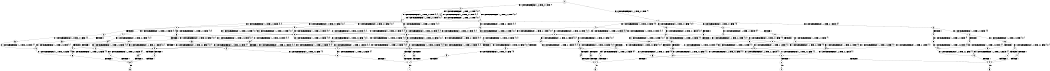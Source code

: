 digraph BCG {
size = "7, 10.5";
center = TRUE;
node [shape = circle];
0 [peripheries = 2];
0 -> 1 [label = "EX !0 !ATOMIC_EXCH_BRANCH (1, +1, TRUE, +0, 1, TRUE) !{}"];
0 -> 2 [label = "EX !1 !ATOMIC_EXCH_BRANCH (1, +0, TRUE, +0, 1, TRUE) !{}"];
1 -> 3 [label = "EX !0 !ATOMIC_EXCH_BRANCH (1, +1, TRUE, +0, 1, FALSE) !{0}"];
1 -> 4 [label = "EX !1 !ATOMIC_EXCH_BRANCH (1, +0, TRUE, +0, 1, FALSE) !{0}"];
1 -> 5 [label = "EX !0 !ATOMIC_EXCH_BRANCH (1, +1, TRUE, +0, 1, FALSE) !{0}"];
2 -> 6 [label = "EX !1 !ATOMIC_EXCH_BRANCH (1, +0, TRUE, +0, 1, TRUE) !{0, 1}"];
2 -> 7 [label = "EX !0 !ATOMIC_EXCH_BRANCH (1, +1, TRUE, +0, 1, TRUE) !{0, 1}"];
2 -> 8 [label = "EX !0 !ATOMIC_EXCH_BRANCH (1, +1, TRUE, +0, 1, TRUE) !{0, 1}"];
3 -> 9 [label = "EX !1 !ATOMIC_EXCH_BRANCH (1, +0, TRUE, +0, 1, FALSE) !{0}"];
3 -> 10 [label = "TERMINATE !0"];
4 -> 11 [label = "EX !0 !ATOMIC_EXCH_BRANCH (1, +1, TRUE, +0, 1, TRUE) !{0, 1}"];
4 -> 11 [label = "EX !1 !ATOMIC_EXCH_BRANCH (1, +1, TRUE, +0, 2, TRUE) !{0, 1}"];
4 -> 12 [label = "EX !0 !ATOMIC_EXCH_BRANCH (1, +1, TRUE, +0, 1, TRUE) !{0, 1}"];
5 -> 13 [label = "EX !1 !ATOMIC_EXCH_BRANCH (1, +0, TRUE, +0, 1, FALSE) !{0}"];
5 -> 14 [label = "TERMINATE !0"];
6 -> 6 [label = "EX !1 !ATOMIC_EXCH_BRANCH (1, +0, TRUE, +0, 1, TRUE) !{0, 1}"];
6 -> 7 [label = "EX !0 !ATOMIC_EXCH_BRANCH (1, +1, TRUE, +0, 1, TRUE) !{0, 1}"];
6 -> 8 [label = "EX !0 !ATOMIC_EXCH_BRANCH (1, +1, TRUE, +0, 1, TRUE) !{0, 1}"];
7 -> 15 [label = "EX !0 !ATOMIC_EXCH_BRANCH (1, +1, TRUE, +0, 1, FALSE) !{0, 1}"];
7 -> 16 [label = "EX !1 !ATOMIC_EXCH_BRANCH (1, +0, TRUE, +0, 1, FALSE) !{0, 1}"];
7 -> 17 [label = "EX !0 !ATOMIC_EXCH_BRANCH (1, +1, TRUE, +0, 1, FALSE) !{0, 1}"];
8 -> 18 [label = "EX !1 !ATOMIC_EXCH_BRANCH (1, +0, TRUE, +0, 1, FALSE) !{0, 1}"];
8 -> 17 [label = "EX !0 !ATOMIC_EXCH_BRANCH (1, +1, TRUE, +0, 1, FALSE) !{0, 1}"];
8 -> 19 [label = "EX !1 !ATOMIC_EXCH_BRANCH (1, +0, TRUE, +0, 1, FALSE) !{0, 1}"];
9 -> 20 [label = "EX !1 !ATOMIC_EXCH_BRANCH (1, +1, TRUE, +0, 2, TRUE) !{0, 1}"];
9 -> 21 [label = "TERMINATE !0"];
10 -> 22 [label = "EX !1 !ATOMIC_EXCH_BRANCH (1, +0, TRUE, +0, 1, FALSE) !{}"];
11 -> 23 [label = "EX !0 !ATOMIC_EXCH_BRANCH (1, +1, TRUE, +0, 1, FALSE) !{0, 1}"];
11 -> 24 [label = "EX !1 !ATOMIC_EXCH_BRANCH (1, +1, TRUE, +0, 2, FALSE) !{0, 1}"];
11 -> 25 [label = "EX !0 !ATOMIC_EXCH_BRANCH (1, +1, TRUE, +0, 1, FALSE) !{0, 1}"];
12 -> 26 [label = "EX !1 !ATOMIC_EXCH_BRANCH (1, +1, TRUE, +0, 2, FALSE) !{0, 1}"];
12 -> 25 [label = "EX !0 !ATOMIC_EXCH_BRANCH (1, +1, TRUE, +0, 1, FALSE) !{0, 1}"];
12 -> 27 [label = "EX !1 !ATOMIC_EXCH_BRANCH (1, +1, TRUE, +0, 2, FALSE) !{0, 1}"];
13 -> 28 [label = "EX !1 !ATOMIC_EXCH_BRANCH (1, +1, TRUE, +0, 2, TRUE) !{0, 1}"];
13 -> 29 [label = "TERMINATE !0"];
14 -> 30 [label = "EX !1 !ATOMIC_EXCH_BRANCH (1, +0, TRUE, +0, 1, FALSE) !{}"];
15 -> 31 [label = "EX !1 !ATOMIC_EXCH_BRANCH (1, +0, TRUE, +0, 1, FALSE) !{0, 1}"];
15 -> 32 [label = "TERMINATE !0"];
16 -> 11 [label = "EX !0 !ATOMIC_EXCH_BRANCH (1, +1, TRUE, +0, 1, TRUE) !{0, 1}"];
16 -> 11 [label = "EX !1 !ATOMIC_EXCH_BRANCH (1, +1, TRUE, +0, 2, TRUE) !{0, 1}"];
16 -> 12 [label = "EX !0 !ATOMIC_EXCH_BRANCH (1, +1, TRUE, +0, 1, TRUE) !{0, 1}"];
17 -> 33 [label = "EX !1 !ATOMIC_EXCH_BRANCH (1, +0, TRUE, +0, 1, FALSE) !{0, 1}"];
17 -> 34 [label = "EX !1 !ATOMIC_EXCH_BRANCH (1, +0, TRUE, +0, 1, FALSE) !{0, 1}"];
17 -> 35 [label = "TERMINATE !0"];
18 -> 36 [label = "EX !0 !ATOMIC_EXCH_BRANCH (1, +1, TRUE, +0, 1, TRUE) !{0, 1}"];
18 -> 36 [label = "EX !1 !ATOMIC_EXCH_BRANCH (1, +1, TRUE, +0, 2, TRUE) !{0, 1}"];
18 -> 12 [label = "EX !0 !ATOMIC_EXCH_BRANCH (1, +1, TRUE, +0, 1, TRUE) !{0, 1}"];
19 -> 36 [label = "EX !1 !ATOMIC_EXCH_BRANCH (1, +1, TRUE, +0, 2, TRUE) !{0, 1}"];
19 -> 12 [label = "EX !0 !ATOMIC_EXCH_BRANCH (1, +1, TRUE, +0, 1, TRUE) !{0, 1}"];
19 -> 12 [label = "EX !1 !ATOMIC_EXCH_BRANCH (1, +1, TRUE, +0, 2, TRUE) !{0, 1}"];
20 -> 37 [label = "EX !1 !ATOMIC_EXCH_BRANCH (1, +1, TRUE, +0, 2, FALSE) !{0, 1}"];
20 -> 38 [label = "TERMINATE !0"];
21 -> 39 [label = "EX !1 !ATOMIC_EXCH_BRANCH (1, +1, TRUE, +0, 2, TRUE) !{1}"];
21 -> 40 [label = "EX !1 !ATOMIC_EXCH_BRANCH (1, +1, TRUE, +0, 2, TRUE) !{1}"];
22 -> 39 [label = "EX !1 !ATOMIC_EXCH_BRANCH (1, +1, TRUE, +0, 2, TRUE) !{1}"];
22 -> 40 [label = "EX !1 !ATOMIC_EXCH_BRANCH (1, +1, TRUE, +0, 2, TRUE) !{1}"];
23 -> 37 [label = "EX !1 !ATOMIC_EXCH_BRANCH (1, +1, TRUE, +0, 2, FALSE) !{0, 1}"];
23 -> 38 [label = "TERMINATE !0"];
24 -> 37 [label = "EX !0 !ATOMIC_EXCH_BRANCH (1, +1, TRUE, +0, 1, FALSE) !{0, 1}"];
24 -> 41 [label = "TERMINATE !1"];
24 -> 42 [label = "EX !0 !ATOMIC_EXCH_BRANCH (1, +1, TRUE, +0, 1, FALSE) !{0, 1}"];
25 -> 43 [label = "EX !1 !ATOMIC_EXCH_BRANCH (1, +1, TRUE, +0, 2, FALSE) !{0, 1}"];
25 -> 42 [label = "EX !1 !ATOMIC_EXCH_BRANCH (1, +1, TRUE, +0, 2, FALSE) !{0, 1}"];
25 -> 44 [label = "TERMINATE !0"];
26 -> 43 [label = "EX !0 !ATOMIC_EXCH_BRANCH (1, +1, TRUE, +0, 1, FALSE) !{0, 1}"];
26 -> 45 [label = "TERMINATE !1"];
26 -> 42 [label = "EX !0 !ATOMIC_EXCH_BRANCH (1, +1, TRUE, +0, 1, FALSE) !{0, 1}"];
27 -> 42 [label = "EX !0 !ATOMIC_EXCH_BRANCH (1, +1, TRUE, +0, 1, FALSE) !{0, 1}"];
27 -> 46 [label = "TERMINATE !1"];
28 -> 47 [label = "EX !1 !ATOMIC_EXCH_BRANCH (1, +1, TRUE, +0, 2, FALSE) !{0, 1}"];
28 -> 48 [label = "TERMINATE !0"];
29 -> 49 [label = "EX !1 !ATOMIC_EXCH_BRANCH (1, +1, TRUE, +0, 2, TRUE) !{1}"];
30 -> 49 [label = "EX !1 !ATOMIC_EXCH_BRANCH (1, +1, TRUE, +0, 2, TRUE) !{1}"];
31 -> 20 [label = "EX !1 !ATOMIC_EXCH_BRANCH (1, +1, TRUE, +0, 2, TRUE) !{0, 1}"];
31 -> 21 [label = "TERMINATE !0"];
32 -> 50 [label = "EX !1 !ATOMIC_EXCH_BRANCH (1, +0, TRUE, +0, 1, FALSE) !{1}"];
32 -> 51 [label = "EX !1 !ATOMIC_EXCH_BRANCH (1, +0, TRUE, +0, 1, FALSE) !{1}"];
33 -> 52 [label = "EX !1 !ATOMIC_EXCH_BRANCH (1, +1, TRUE, +0, 2, TRUE) !{0, 1}"];
33 -> 53 [label = "TERMINATE !0"];
34 -> 52 [label = "EX !1 !ATOMIC_EXCH_BRANCH (1, +1, TRUE, +0, 2, TRUE) !{0, 1}"];
34 -> 54 [label = "EX !1 !ATOMIC_EXCH_BRANCH (1, +1, TRUE, +0, 2, TRUE) !{0, 1}"];
34 -> 55 [label = "TERMINATE !0"];
35 -> 56 [label = "EX !1 !ATOMIC_EXCH_BRANCH (1, +0, TRUE, +0, 1, FALSE) !{1}"];
36 -> 57 [label = "EX !0 !ATOMIC_EXCH_BRANCH (1, +1, TRUE, +0, 1, FALSE) !{0, 1}"];
36 -> 26 [label = "EX !1 !ATOMIC_EXCH_BRANCH (1, +1, TRUE, +0, 2, FALSE) !{0, 1}"];
36 -> 25 [label = "EX !0 !ATOMIC_EXCH_BRANCH (1, +1, TRUE, +0, 1, FALSE) !{0, 1}"];
37 -> 58 [label = "TERMINATE !0"];
37 -> 59 [label = "TERMINATE !1"];
38 -> 60 [label = "EX !1 !ATOMIC_EXCH_BRANCH (1, +1, TRUE, +0, 2, FALSE) !{1}"];
38 -> 61 [label = "EX !1 !ATOMIC_EXCH_BRANCH (1, +1, TRUE, +0, 2, FALSE) !{1}"];
39 -> 60 [label = "EX !1 !ATOMIC_EXCH_BRANCH (1, +1, TRUE, +0, 2, FALSE) !{1}"];
39 -> 61 [label = "EX !1 !ATOMIC_EXCH_BRANCH (1, +1, TRUE, +0, 2, FALSE) !{1}"];
40 -> 61 [label = "EX !1 !ATOMIC_EXCH_BRANCH (1, +1, TRUE, +0, 2, FALSE) !{1}"];
41 -> 62 [label = "EX !0 !ATOMIC_EXCH_BRANCH (1, +1, TRUE, +0, 1, FALSE) !{0}"];
41 -> 63 [label = "EX !0 !ATOMIC_EXCH_BRANCH (1, +1, TRUE, +0, 1, FALSE) !{0}"];
42 -> 64 [label = "TERMINATE !0"];
42 -> 65 [label = "TERMINATE !1"];
43 -> 66 [label = "TERMINATE !0"];
43 -> 67 [label = "TERMINATE !1"];
44 -> 68 [label = "EX !1 !ATOMIC_EXCH_BRANCH (1, +1, TRUE, +0, 2, FALSE) !{1}"];
45 -> 69 [label = "EX !0 !ATOMIC_EXCH_BRANCH (1, +1, TRUE, +0, 1, FALSE) !{0}"];
46 -> 70 [label = "EX !0 !ATOMIC_EXCH_BRANCH (1, +1, TRUE, +0, 1, FALSE) !{0}"];
47 -> 71 [label = "TERMINATE !0"];
47 -> 72 [label = "TERMINATE !1"];
48 -> 73 [label = "EX !1 !ATOMIC_EXCH_BRANCH (1, +1, TRUE, +0, 2, FALSE) !{1}"];
49 -> 73 [label = "EX !1 !ATOMIC_EXCH_BRANCH (1, +1, TRUE, +0, 2, FALSE) !{1}"];
50 -> 39 [label = "EX !1 !ATOMIC_EXCH_BRANCH (1, +1, TRUE, +0, 2, TRUE) !{1}"];
50 -> 40 [label = "EX !1 !ATOMIC_EXCH_BRANCH (1, +1, TRUE, +0, 2, TRUE) !{1}"];
51 -> 40 [label = "EX !1 !ATOMIC_EXCH_BRANCH (1, +1, TRUE, +0, 2, TRUE) !{1}"];
52 -> 43 [label = "EX !1 !ATOMIC_EXCH_BRANCH (1, +1, TRUE, +0, 2, FALSE) !{0, 1}"];
52 -> 74 [label = "TERMINATE !0"];
53 -> 75 [label = "EX !1 !ATOMIC_EXCH_BRANCH (1, +1, TRUE, +0, 2, TRUE) !{1}"];
54 -> 43 [label = "EX !1 !ATOMIC_EXCH_BRANCH (1, +1, TRUE, +0, 2, FALSE) !{0, 1}"];
54 -> 42 [label = "EX !1 !ATOMIC_EXCH_BRANCH (1, +1, TRUE, +0, 2, FALSE) !{0, 1}"];
54 -> 44 [label = "TERMINATE !0"];
55 -> 76 [label = "EX !1 !ATOMIC_EXCH_BRANCH (1, +1, TRUE, +0, 2, TRUE) !{1}"];
56 -> 76 [label = "EX !1 !ATOMIC_EXCH_BRANCH (1, +1, TRUE, +0, 2, TRUE) !{1}"];
57 -> 43 [label = "EX !1 !ATOMIC_EXCH_BRANCH (1, +1, TRUE, +0, 2, FALSE) !{0, 1}"];
57 -> 74 [label = "TERMINATE !0"];
58 -> 77 [label = "TERMINATE !1"];
59 -> 77 [label = "TERMINATE !0"];
60 -> 77 [label = "TERMINATE !1"];
61 -> 78 [label = "TERMINATE !1"];
62 -> 77 [label = "TERMINATE !0"];
63 -> 79 [label = "TERMINATE !0"];
64 -> 80 [label = "TERMINATE !1"];
65 -> 80 [label = "TERMINATE !0"];
66 -> 81 [label = "TERMINATE !1"];
67 -> 81 [label = "TERMINATE !0"];
68 -> 80 [label = "TERMINATE !1"];
69 -> 81 [label = "TERMINATE !0"];
70 -> 80 [label = "TERMINATE !0"];
71 -> 79 [label = "TERMINATE !1"];
72 -> 79 [label = "TERMINATE !0"];
73 -> 79 [label = "TERMINATE !1"];
74 -> 82 [label = "EX !1 !ATOMIC_EXCH_BRANCH (1, +1, TRUE, +0, 2, FALSE) !{1}"];
75 -> 82 [label = "EX !1 !ATOMIC_EXCH_BRANCH (1, +1, TRUE, +0, 2, FALSE) !{1}"];
76 -> 68 [label = "EX !1 !ATOMIC_EXCH_BRANCH (1, +1, TRUE, +0, 2, FALSE) !{1}"];
77 -> 83 [label = "exit"];
78 -> 84 [label = "exit"];
79 -> 85 [label = "exit"];
80 -> 86 [label = "exit"];
81 -> 87 [label = "exit"];
82 -> 81 [label = "TERMINATE !1"];
}
